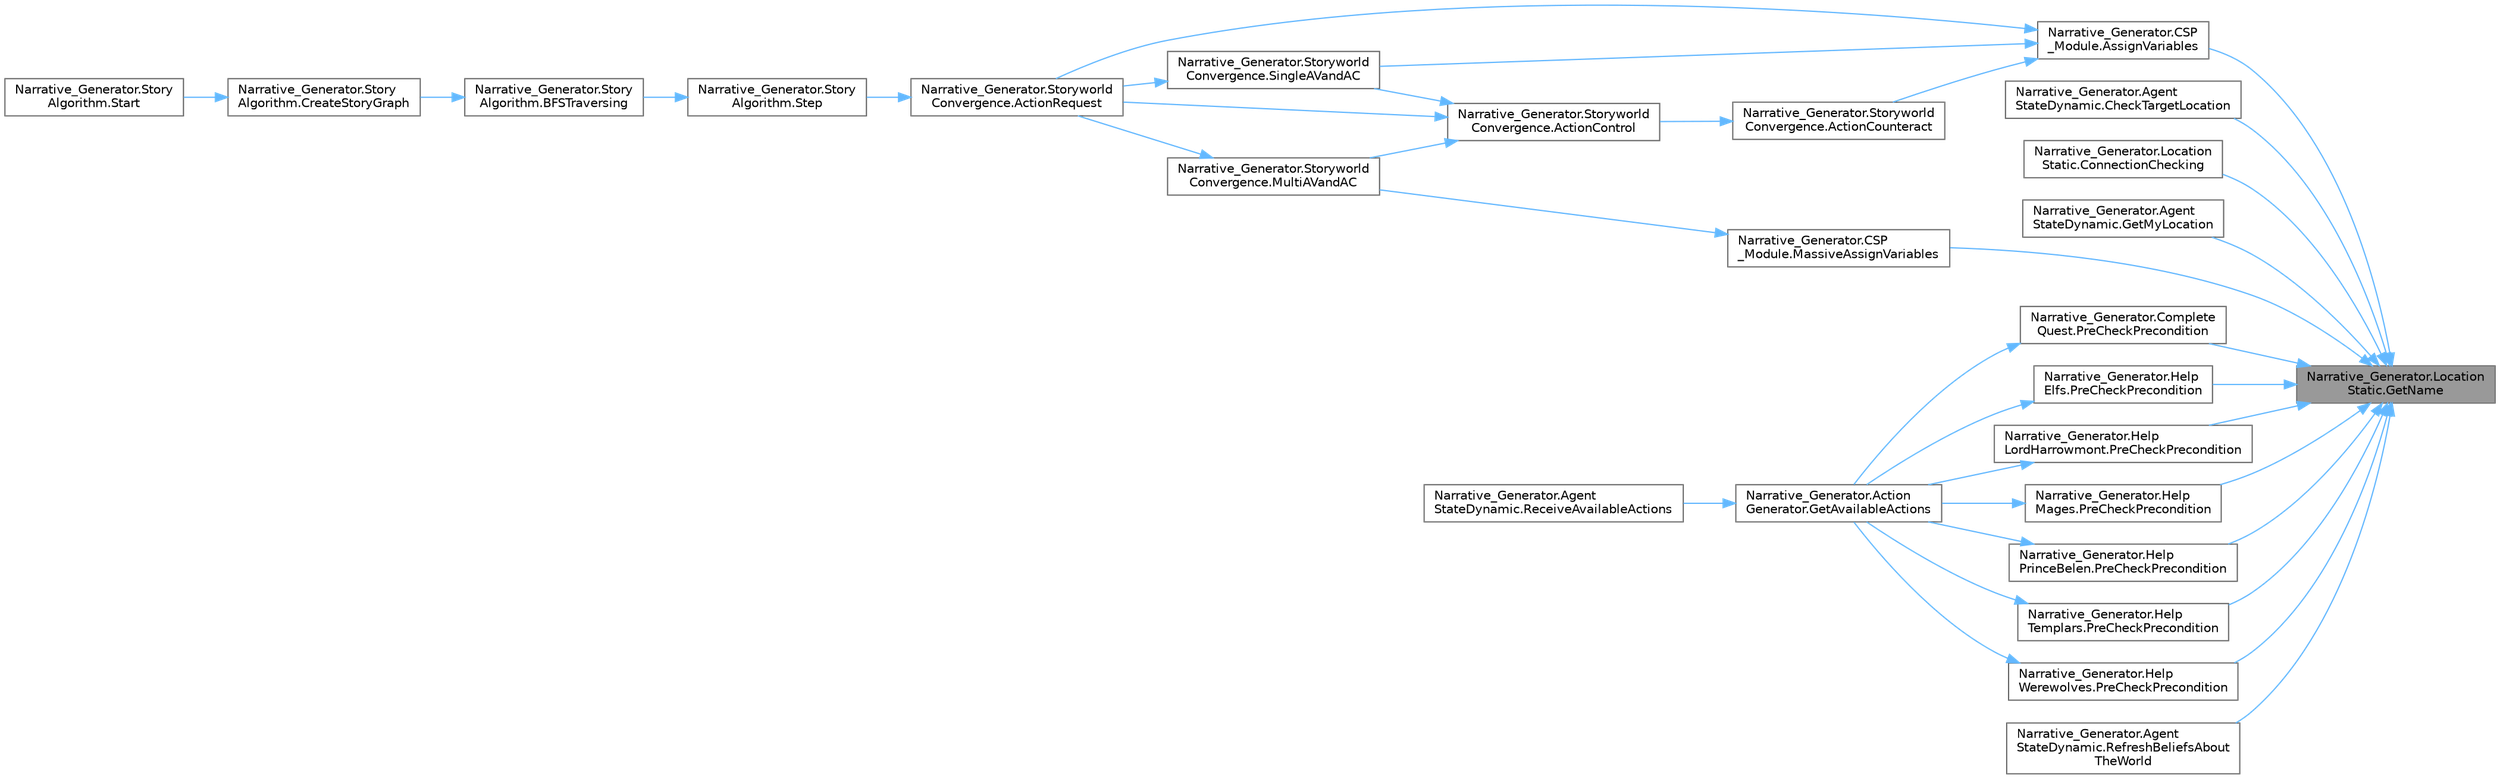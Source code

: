 digraph "Narrative_Generator.LocationStatic.GetName"
{
 // LATEX_PDF_SIZE
  bgcolor="transparent";
  edge [fontname=Helvetica,fontsize=10,labelfontname=Helvetica,labelfontsize=10];
  node [fontname=Helvetica,fontsize=10,shape=box,height=0.2,width=0.4];
  rankdir="RL";
  Node1 [label="Narrative_Generator.Location\lStatic.GetName",height=0.2,width=0.4,color="gray40", fillcolor="grey60", style="filled", fontcolor="black",tooltip="Method that returns the name of the location."];
  Node1 -> Node2 [dir="back",color="steelblue1",style="solid"];
  Node2 [label="Narrative_Generator.CSP\l_Module.AssignVariables",height=0.2,width=0.4,color="grey40", fillcolor="white", style="filled",URL="$class_narrative___generator_1_1_c_s_p___module.html#a004316ef422555e62376b259b9fc8e1d",tooltip="A method that assigns parameters to an action."];
  Node2 -> Node3 [dir="back",color="steelblue1",style="solid"];
  Node3 [label="Narrative_Generator.Storyworld\lConvergence.ActionCounteract",height=0.2,width=0.4,color="grey40", fillcolor="white", style="filled",URL="$class_narrative___generator_1_1_storyworld_convergence.html#add86637023cb151bb7e6ec3483cd500a",tooltip="A method that implements the system's response to an action that should not be applied."];
  Node3 -> Node4 [dir="back",color="steelblue1",style="solid"];
  Node4 [label="Narrative_Generator.Storyworld\lConvergence.ActionControl",height=0.2,width=0.4,color="grey40", fillcolor="white", style="filled",URL="$class_narrative___generator_1_1_storyworld_convergence.html#ab63aeb27180c660c584261acd9e7051d",tooltip="Checking the action for violation of the established constraints and the reachability of the goal sta..."];
  Node4 -> Node5 [dir="back",color="steelblue1",style="solid"];
  Node5 [label="Narrative_Generator.Storyworld\lConvergence.ActionRequest",height=0.2,width=0.4,color="grey40", fillcolor="white", style="filled",URL="$class_narrative___generator_1_1_storyworld_convergence.html#a371ff7aeb10e59e3c51971228ea94378",tooltip="The agent updates his beliefs, calculates a plan, chooses an action, assigns variables to it,..."];
  Node5 -> Node6 [dir="back",color="steelblue1",style="solid"];
  Node6 [label="Narrative_Generator.Story\lAlgorithm.Step",height=0.2,width=0.4,color="grey40", fillcolor="white", style="filled",URL="$class_narrative___generator_1_1_story_algorithm.html#a14fcd8daa5dd92cef5b985a754ffa59e",tooltip="Convergence in turn asks agents for actions, checks them, applies them, counteracts them,..."];
  Node6 -> Node7 [dir="back",color="steelblue1",style="solid"];
  Node7 [label="Narrative_Generator.Story\lAlgorithm.BFSTraversing",height=0.2,width=0.4,color="grey40", fillcolor="white", style="filled",URL="$class_narrative___generator_1_1_story_algorithm.html#a7791dc587915617de53183d85424e7aa",tooltip="A method in which we sequentially create a story graph, node by node, starting at the root,..."];
  Node7 -> Node8 [dir="back",color="steelblue1",style="solid"];
  Node8 [label="Narrative_Generator.Story\lAlgorithm.CreateStoryGraph",height=0.2,width=0.4,color="grey40", fillcolor="white", style="filled",URL="$class_narrative___generator_1_1_story_algorithm.html#af62b9aaf409a5a30248c0fc5f0055723",tooltip="The method that controls the creation of the story graph."];
  Node8 -> Node9 [dir="back",color="steelblue1",style="solid"];
  Node9 [label="Narrative_Generator.Story\lAlgorithm.Start",height=0.2,width=0.4,color="grey40", fillcolor="white", style="filled",URL="$class_narrative___generator_1_1_story_algorithm.html#a5adcd998433cb838e814c1eb81ea753d",tooltip="Method is an entry point that controls the operation of the algorithm (the sequence of launching othe..."];
  Node4 -> Node10 [dir="back",color="steelblue1",style="solid"];
  Node10 [label="Narrative_Generator.Storyworld\lConvergence.MultiAVandAC",height=0.2,width=0.4,color="grey40", fillcolor="white", style="filled",URL="$class_narrative___generator_1_1_storyworld_convergence.html#a27d193b37c3114cc18d690e4846de59c",tooltip="A method that assigns variables (parameters) and checks the constraints of several actions of the sam..."];
  Node10 -> Node5 [dir="back",color="steelblue1",style="solid"];
  Node4 -> Node11 [dir="back",color="steelblue1",style="solid"];
  Node11 [label="Narrative_Generator.Storyworld\lConvergence.SingleAVandAC",height=0.2,width=0.4,color="grey40", fillcolor="white", style="filled",URL="$class_narrative___generator_1_1_storyworld_convergence.html#a89bee4b7f2aaec44bd5aac2d8f020981",tooltip="A method that assigns variables (parameters) and checks the constraints of one specific action."];
  Node11 -> Node5 [dir="back",color="steelblue1",style="solid"];
  Node2 -> Node5 [dir="back",color="steelblue1",style="solid"];
  Node2 -> Node11 [dir="back",color="steelblue1",style="solid"];
  Node1 -> Node12 [dir="back",color="steelblue1",style="solid"];
  Node12 [label="Narrative_Generator.Agent\lStateDynamic.CheckTargetLocation",height=0.2,width=0.4,color="grey40", fillcolor="white", style="filled",URL="$class_narrative___generator_1_1_agent_state_dynamic.html#af1fb6ffb3b09a4945a17bbb1d105513a",tooltip="A method to find out if a target location exists for this agent."];
  Node1 -> Node13 [dir="back",color="steelblue1",style="solid"];
  Node13 [label="Narrative_Generator.Location\lStatic.ConnectionChecking",height=0.2,width=0.4,color="grey40", fillcolor="white", style="filled",URL="$class_narrative___generator_1_1_location_static.html#a7c50336cb273785c82695d895f17d46b",tooltip="Checks if there is a path (connection) between this location and the specified location."];
  Node1 -> Node14 [dir="back",color="steelblue1",style="solid"];
  Node14 [label="Narrative_Generator.Agent\lStateDynamic.GetMyLocation",height=0.2,width=0.4,color="grey40", fillcolor="white", style="filled",URL="$class_narrative___generator_1_1_agent_state_dynamic.html#aca05f9699fa13ea515688c4612ec4968",tooltip="Returns information about the location in which this agent is located (according to his beliefs)."];
  Node1 -> Node15 [dir="back",color="steelblue1",style="solid"];
  Node15 [label="Narrative_Generator.CSP\l_Module.MassiveAssignVariables",height=0.2,width=0.4,color="grey40", fillcolor="white", style="filled",URL="$class_narrative___generator_1_1_c_s_p___module.html#a47d0c1925eae60a0d79aaf0692db44d1",tooltip="Method for assigning parameters to several actions of the same type."];
  Node15 -> Node10 [dir="back",color="steelblue1",style="solid"];
  Node1 -> Node16 [dir="back",color="steelblue1",style="solid"];
  Node16 [label="Narrative_Generator.Complete\lQuest.PreCheckPrecondition",height=0.2,width=0.4,color="grey40", fillcolor="white", style="filled",URL="$class_narrative___generator_1_1_complete_quest.html#a7b82e8f3a3cd89d6fae271208167016b",tooltip="A method that checks the most basic preconditions for an action."];
  Node16 -> Node17 [dir="back",color="steelblue1",style="solid"];
  Node17 [label="Narrative_Generator.Action\lGenerator.GetAvailableActions",height=0.2,width=0.4,color="grey40", fillcolor="white", style="filled",URL="$class_narrative___generator_1_1_action_generator.html#a4452d6b604097b3e5f892d2267d1ff40",tooltip="A method that returns all valid NOW actions for the agent, given the context."];
  Node17 -> Node18 [dir="back",color="steelblue1",style="solid"];
  Node18 [label="Narrative_Generator.Agent\lStateDynamic.ReceiveAvailableActions",height=0.2,width=0.4,color="grey40", fillcolor="white", style="filled",URL="$class_narrative___generator_1_1_agent_state_dynamic.html#a3763f0932f3cd8e9615b67ce43dbf4dd",tooltip="Populates the list of actions available to the agent."];
  Node1 -> Node19 [dir="back",color="steelblue1",style="solid"];
  Node19 [label="Narrative_Generator.Help\lElfs.PreCheckPrecondition",height=0.2,width=0.4,color="grey40", fillcolor="white", style="filled",URL="$class_narrative___generator_1_1_help_elfs.html#a0d9e09b0d4f0ce8eff6ed8573d53dcc0",tooltip="A method that checks the most basic preconditions for an action."];
  Node19 -> Node17 [dir="back",color="steelblue1",style="solid"];
  Node1 -> Node20 [dir="back",color="steelblue1",style="solid"];
  Node20 [label="Narrative_Generator.Help\lLordHarrowmont.PreCheckPrecondition",height=0.2,width=0.4,color="grey40", fillcolor="white", style="filled",URL="$class_narrative___generator_1_1_help_lord_harrowmont.html#a1790493c33f82f907a7118d30b32f16a",tooltip="A method that checks the most basic preconditions for an action."];
  Node20 -> Node17 [dir="back",color="steelblue1",style="solid"];
  Node1 -> Node21 [dir="back",color="steelblue1",style="solid"];
  Node21 [label="Narrative_Generator.Help\lMages.PreCheckPrecondition",height=0.2,width=0.4,color="grey40", fillcolor="white", style="filled",URL="$class_narrative___generator_1_1_help_mages.html#ad154f54d65fa75263f628df0ec150498",tooltip="A method that checks the most basic preconditions for an action."];
  Node21 -> Node17 [dir="back",color="steelblue1",style="solid"];
  Node1 -> Node22 [dir="back",color="steelblue1",style="solid"];
  Node22 [label="Narrative_Generator.Help\lPrinceBelen.PreCheckPrecondition",height=0.2,width=0.4,color="grey40", fillcolor="white", style="filled",URL="$class_narrative___generator_1_1_help_prince_belen.html#a2a505ecf2d8c4d7c70b55a32ca71f534",tooltip="A method that checks the most basic preconditions for an action."];
  Node22 -> Node17 [dir="back",color="steelblue1",style="solid"];
  Node1 -> Node23 [dir="back",color="steelblue1",style="solid"];
  Node23 [label="Narrative_Generator.Help\lTemplars.PreCheckPrecondition",height=0.2,width=0.4,color="grey40", fillcolor="white", style="filled",URL="$class_narrative___generator_1_1_help_templars.html#aed2eb5b32f9b2c330629fcb0094951ae",tooltip="A method that checks the most basic preconditions for an action."];
  Node23 -> Node17 [dir="back",color="steelblue1",style="solid"];
  Node1 -> Node24 [dir="back",color="steelblue1",style="solid"];
  Node24 [label="Narrative_Generator.Help\lWerewolves.PreCheckPrecondition",height=0.2,width=0.4,color="grey40", fillcolor="white", style="filled",URL="$class_narrative___generator_1_1_help_werewolves.html#a0e60f8256e5155c35e46aa9b140b3aca",tooltip="A method that checks the most basic preconditions for an action."];
  Node24 -> Node17 [dir="back",color="steelblue1",style="solid"];
  Node1 -> Node25 [dir="back",color="steelblue1",style="solid"];
  Node25 [label="Narrative_Generator.Agent\lStateDynamic.RefreshBeliefsAbout\lTheWorld",height=0.2,width=0.4,color="grey40", fillcolor="white", style="filled",URL="$class_narrative___generator_1_1_agent_state_dynamic.html#ac9e10bc7d964afb9d06d7673018f6f2e",tooltip="Updates the agent's beliefs about the location where he is."];
}
